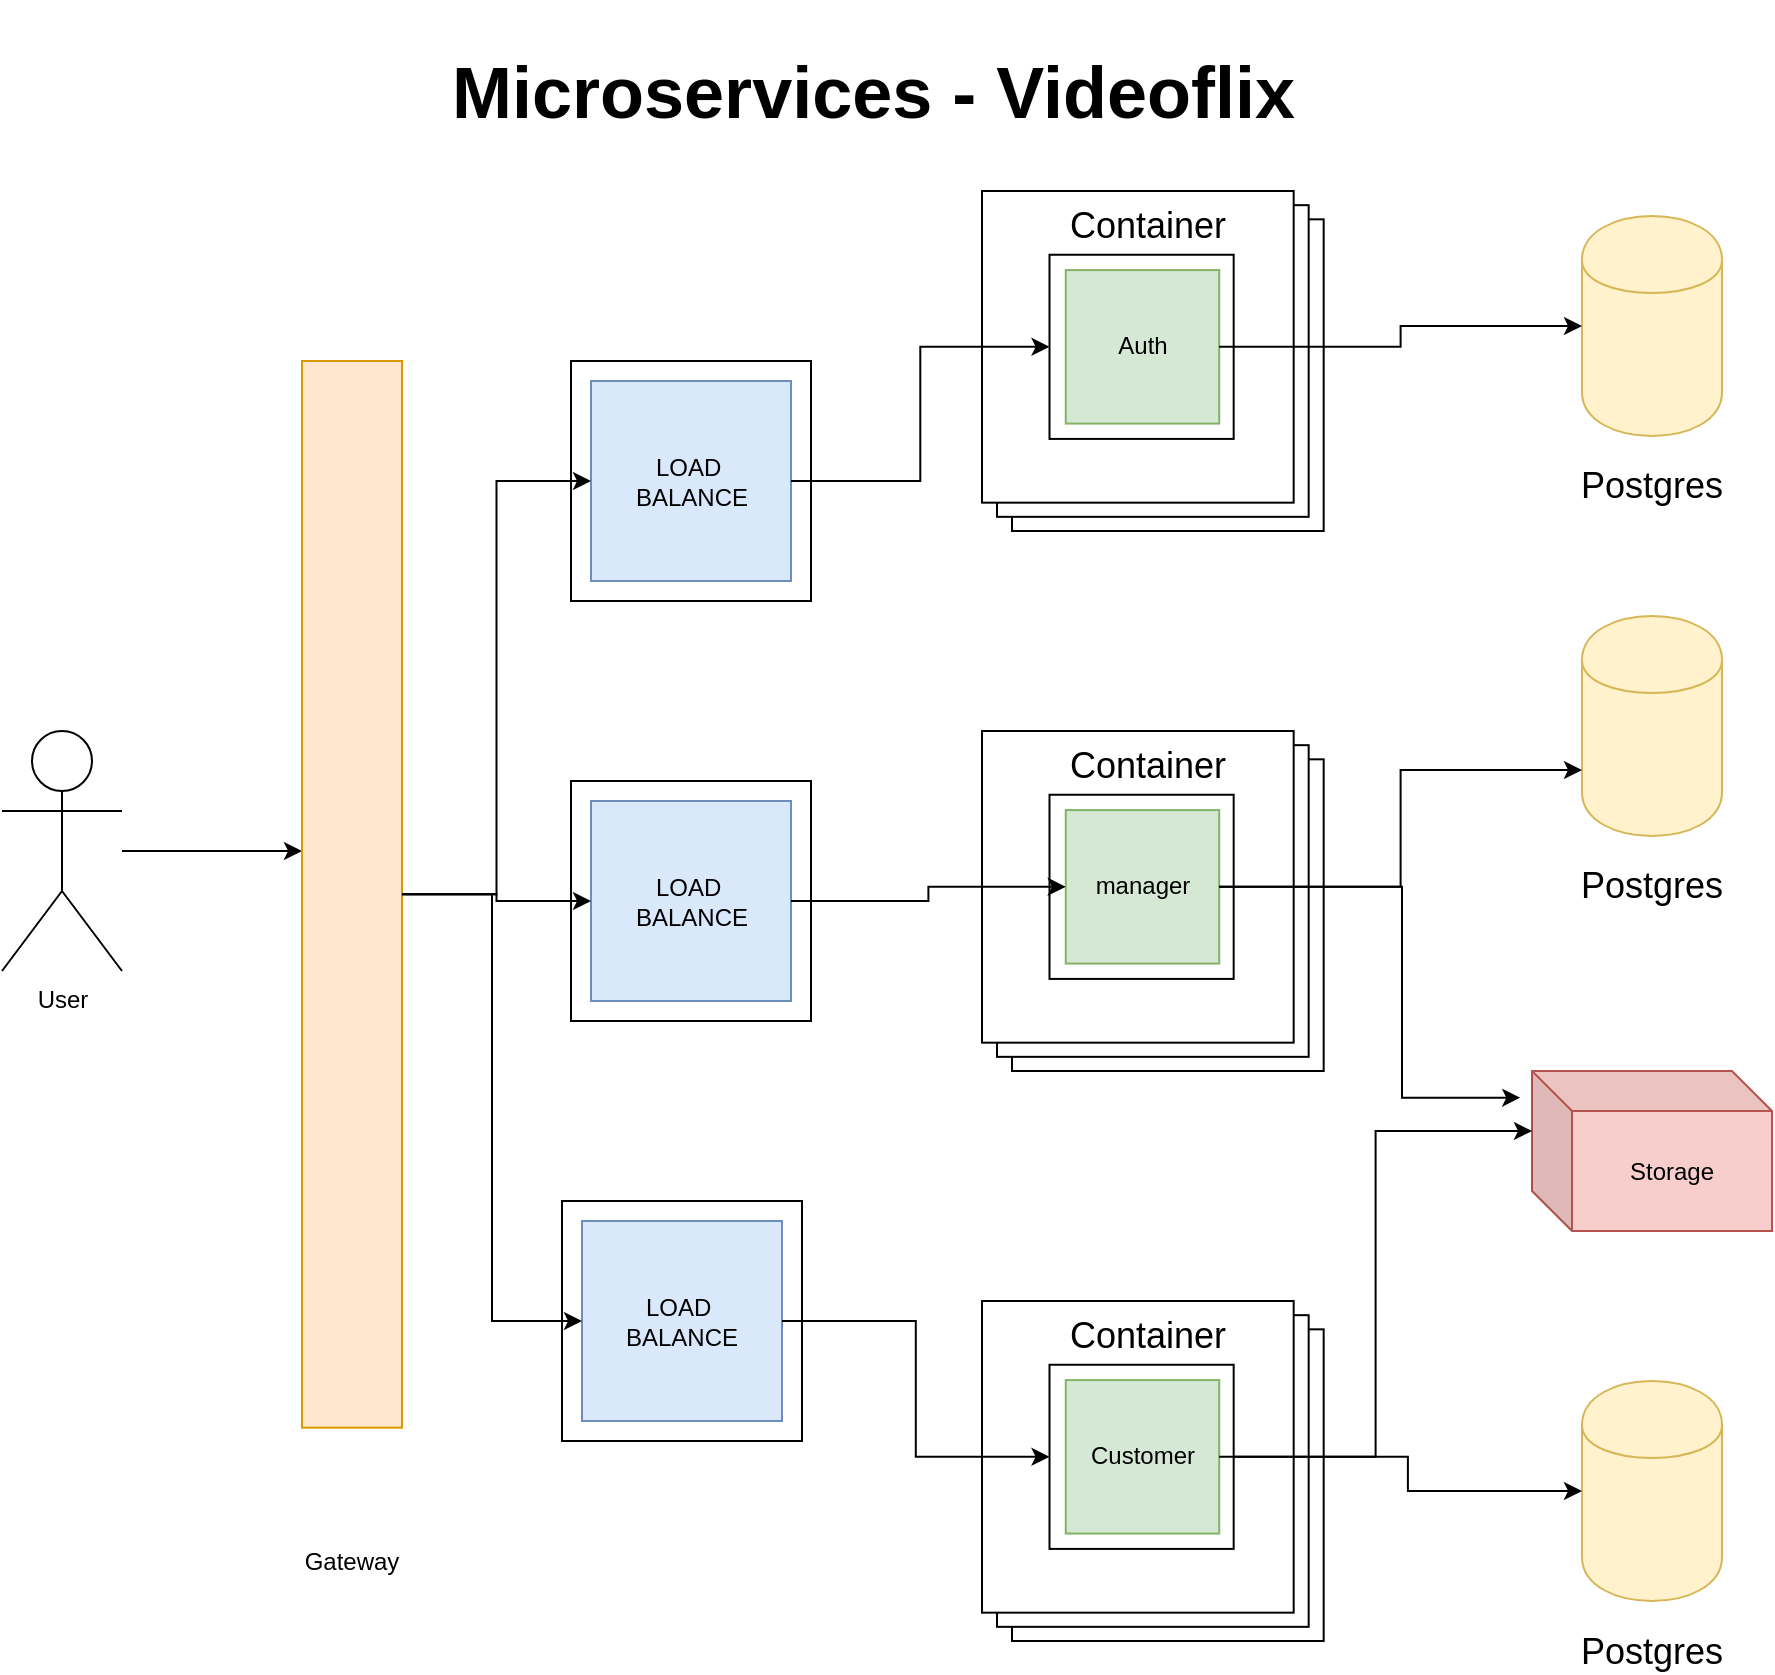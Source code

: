 <mxfile version="12.2.4" pages="1"><diagram id="B6YRkzE7PqpnLVPMP87p" name="Page-1"><mxGraphModel dx="777" dy="376" grid="1" gridSize="10" guides="1" tooltips="1" connect="1" arrows="1" fold="1" page="1" pageScale="1" pageWidth="850" pageHeight="1100" math="0" shadow="0"><root><mxCell id="0"/><mxCell id="1" parent="0"/><mxCell id="52" style="edgeStyle=orthogonalEdgeStyle;rounded=0;orthogonalLoop=1;jettySize=auto;html=1;" parent="1" source="2" edge="1"><mxGeometry relative="1" as="geometry"><mxPoint x="230" y="552.5" as="targetPoint"/></mxGeometry></mxCell><mxCell id="2" value="User" style="shape=umlActor;verticalLabelPosition=bottom;labelBackgroundColor=#ffffff;verticalAlign=top;html=1;outlineConnect=0;" parent="1" vertex="1"><mxGeometry x="80" y="492.5" width="60" height="120" as="geometry"/></mxCell><mxCell id="3" value="&lt;h1&gt;Microservices - Videoflix&lt;/h1&gt;" style="text;html=1;strokeColor=none;fillColor=none;spacing=5;spacingTop=-20;whiteSpace=wrap;overflow=hidden;rounded=0;fontSize=18;" parent="1" vertex="1"><mxGeometry x="300" y="137.5" width="435" height="70" as="geometry"/></mxCell><mxCell id="8" value="" style="group" parent="1" vertex="1" connectable="0"><mxGeometry x="210" y="307.5" width="90" height="640" as="geometry"/></mxCell><mxCell id="4" value="" style="rounded=0;whiteSpace=wrap;html=1;fillColor=#ffe6cc;strokeColor=#d79b00;" parent="8" vertex="1"><mxGeometry x="20" width="50" height="533.333" as="geometry"/></mxCell><mxCell id="5" value="Gateway" style="text;html=1;strokeColor=none;fillColor=none;align=center;verticalAlign=middle;whiteSpace=wrap;rounded=0;" parent="8" vertex="1"><mxGeometry y="560" width="90" height="80" as="geometry"/></mxCell><mxCell id="9" value="" style="group" parent="1" vertex="1" connectable="0"><mxGeometry x="364.5" y="307.5" width="120" height="120" as="geometry"/></mxCell><mxCell id="10" value="" style="whiteSpace=wrap;html=1;aspect=fixed;" parent="9" vertex="1"><mxGeometry width="120" height="120" as="geometry"/></mxCell><mxCell id="11" value="LOAD&amp;nbsp;&lt;br&gt;BALANCE" style="whiteSpace=wrap;html=1;aspect=fixed;fillColor=#dae8fc;strokeColor=#6c8ebf;" parent="9" vertex="1"><mxGeometry x="10" y="10" width="100" height="100" as="geometry"/></mxCell><mxCell id="12" value="" style="group" parent="1" vertex="1" connectable="0"><mxGeometry x="364.5" y="517.5" width="120" height="120" as="geometry"/></mxCell><mxCell id="13" value="" style="whiteSpace=wrap;html=1;aspect=fixed;" parent="12" vertex="1"><mxGeometry width="120" height="120" as="geometry"/></mxCell><mxCell id="14" value="LOAD&amp;nbsp;&lt;br&gt;BALANCE" style="whiteSpace=wrap;html=1;aspect=fixed;fillColor=#dae8fc;strokeColor=#6c8ebf;" parent="12" vertex="1"><mxGeometry x="10" y="10" width="100" height="100" as="geometry"/></mxCell><mxCell id="15" value="" style="group" parent="1" vertex="1" connectable="0"><mxGeometry x="360" y="727.5" width="120" height="120" as="geometry"/></mxCell><mxCell id="16" value="" style="whiteSpace=wrap;html=1;aspect=fixed;" parent="15" vertex="1"><mxGeometry width="120" height="120" as="geometry"/></mxCell><mxCell id="17" value="LOAD&amp;nbsp;&lt;br&gt;BALANCE" style="whiteSpace=wrap;html=1;aspect=fixed;fillColor=#dae8fc;strokeColor=#6c8ebf;" parent="15" vertex="1"><mxGeometry x="10" y="10" width="100" height="100" as="geometry"/></mxCell><mxCell id="18" value="" style="group" parent="1" vertex="1" connectable="0"><mxGeometry x="570" y="222.5" width="180" height="170" as="geometry"/></mxCell><mxCell id="19" value="" style="whiteSpace=wrap;html=1;aspect=fixed;" parent="18" vertex="1"><mxGeometry x="15" y="14.167" width="155.833" height="155.833" as="geometry"/></mxCell><mxCell id="20" value="" style="whiteSpace=wrap;html=1;aspect=fixed;" parent="18" vertex="1"><mxGeometry x="7.5" y="7.083" width="155.833" height="155.833" as="geometry"/></mxCell><mxCell id="21" value="" style="whiteSpace=wrap;html=1;aspect=fixed;" parent="18" vertex="1"><mxGeometry width="155.833" height="155.833" as="geometry"/></mxCell><mxCell id="22" value="" style="group" parent="18" vertex="1" connectable="0"><mxGeometry x="33.75" y="31.875" width="97.5" height="92.083" as="geometry"/></mxCell><mxCell id="23" value="" style="whiteSpace=wrap;html=1;aspect=fixed;" parent="22" vertex="1"><mxGeometry width="92.083" height="92.083" as="geometry"/></mxCell><mxCell id="24" value="Auth" style="whiteSpace=wrap;html=1;aspect=fixed;fillColor=#d5e8d4;strokeColor=#82b366;" parent="22" vertex="1"><mxGeometry x="8.125" y="7.674" width="76.736" height="76.736" as="geometry"/></mxCell><mxCell id="25" value="Container" style="text;html=1;strokeColor=none;fillColor=none;align=center;verticalAlign=middle;whiteSpace=wrap;rounded=0;fontSize=18;" parent="18" vertex="1"><mxGeometry x="48.75" y="7.083" width="67.5" height="21.25" as="geometry"/></mxCell><mxCell id="26" value="" style="group" parent="1" vertex="1" connectable="0"><mxGeometry x="870" y="235" width="70" height="145" as="geometry"/></mxCell><mxCell id="27" value="" style="shape=cylinder;whiteSpace=wrap;html=1;boundedLbl=1;backgroundOutline=1;fontSize=18;fillColor=#fff2cc;strokeColor=#d6b656;" parent="26" vertex="1"><mxGeometry width="70" height="110" as="geometry"/></mxCell><mxCell id="28" value="Postgres" style="text;html=1;strokeColor=none;fillColor=none;align=center;verticalAlign=middle;whiteSpace=wrap;rounded=0;fontSize=18;" parent="26" vertex="1"><mxGeometry x="15" y="125" width="40" height="20" as="geometry"/></mxCell><mxCell id="29" value="" style="group" parent="1" vertex="1" connectable="0"><mxGeometry x="570" y="492.5" width="180" height="170" as="geometry"/></mxCell><mxCell id="30" value="" style="whiteSpace=wrap;html=1;aspect=fixed;" parent="29" vertex="1"><mxGeometry x="15" y="14.167" width="155.833" height="155.833" as="geometry"/></mxCell><mxCell id="31" value="" style="whiteSpace=wrap;html=1;aspect=fixed;" parent="29" vertex="1"><mxGeometry x="7.5" y="7.083" width="155.833" height="155.833" as="geometry"/></mxCell><mxCell id="32" value="" style="whiteSpace=wrap;html=1;aspect=fixed;" parent="29" vertex="1"><mxGeometry width="155.833" height="155.833" as="geometry"/></mxCell><mxCell id="33" value="" style="group" parent="29" vertex="1" connectable="0"><mxGeometry x="33.75" y="31.875" width="97.5" height="92.083" as="geometry"/></mxCell><mxCell id="34" value="" style="whiteSpace=wrap;html=1;aspect=fixed;" parent="33" vertex="1"><mxGeometry width="92.083" height="92.083" as="geometry"/></mxCell><mxCell id="35" value="manager" style="whiteSpace=wrap;html=1;aspect=fixed;fillColor=#d5e8d4;strokeColor=#82b366;" parent="33" vertex="1"><mxGeometry x="8.125" y="7.674" width="76.736" height="76.736" as="geometry"/></mxCell><mxCell id="36" value="Container" style="text;html=1;strokeColor=none;fillColor=none;align=center;verticalAlign=middle;whiteSpace=wrap;rounded=0;fontSize=18;" parent="29" vertex="1"><mxGeometry x="48.75" y="7.083" width="67.5" height="21.25" as="geometry"/></mxCell><mxCell id="37" value="" style="group" parent="1" vertex="1" connectable="0"><mxGeometry x="570" y="777.5" width="180" height="170" as="geometry"/></mxCell><mxCell id="38" value="" style="whiteSpace=wrap;html=1;aspect=fixed;" parent="37" vertex="1"><mxGeometry x="15" y="14.167" width="155.833" height="155.833" as="geometry"/></mxCell><mxCell id="39" value="" style="whiteSpace=wrap;html=1;aspect=fixed;" parent="37" vertex="1"><mxGeometry x="7.5" y="7.083" width="155.833" height="155.833" as="geometry"/></mxCell><mxCell id="40" value="" style="whiteSpace=wrap;html=1;aspect=fixed;" parent="37" vertex="1"><mxGeometry width="155.833" height="155.833" as="geometry"/></mxCell><mxCell id="41" value="" style="group" parent="37" vertex="1" connectable="0"><mxGeometry x="33.75" y="31.875" width="97.5" height="92.083" as="geometry"/></mxCell><mxCell id="42" value="" style="whiteSpace=wrap;html=1;aspect=fixed;" parent="41" vertex="1"><mxGeometry width="92.083" height="92.083" as="geometry"/></mxCell><mxCell id="43" value="Customer" style="whiteSpace=wrap;html=1;aspect=fixed;fillColor=#d5e8d4;strokeColor=#82b366;" parent="41" vertex="1"><mxGeometry x="8.125" y="7.674" width="76.736" height="76.736" as="geometry"/></mxCell><mxCell id="44" value="Container" style="text;html=1;strokeColor=none;fillColor=none;align=center;verticalAlign=middle;whiteSpace=wrap;rounded=0;fontSize=18;" parent="37" vertex="1"><mxGeometry x="48.75" y="7.083" width="67.5" height="21.25" as="geometry"/></mxCell><mxCell id="45" value="" style="group" parent="1" vertex="1" connectable="0"><mxGeometry x="870" y="435" width="70" height="145" as="geometry"/></mxCell><mxCell id="46" value="" style="shape=cylinder;whiteSpace=wrap;html=1;boundedLbl=1;backgroundOutline=1;fontSize=18;fillColor=#fff2cc;strokeColor=#d6b656;" parent="45" vertex="1"><mxGeometry width="70" height="110" as="geometry"/></mxCell><mxCell id="47" value="Postgres" style="text;html=1;strokeColor=none;fillColor=none;align=center;verticalAlign=middle;whiteSpace=wrap;rounded=0;fontSize=18;" parent="45" vertex="1"><mxGeometry x="15" y="125" width="40" height="20" as="geometry"/></mxCell><mxCell id="48" value="" style="group" parent="1" vertex="1" connectable="0"><mxGeometry x="870" y="817.5" width="70" height="145" as="geometry"/></mxCell><mxCell id="49" value="" style="shape=cylinder;whiteSpace=wrap;html=1;boundedLbl=1;backgroundOutline=1;fontSize=18;fillColor=#fff2cc;strokeColor=#d6b656;" parent="48" vertex="1"><mxGeometry width="70" height="110" as="geometry"/></mxCell><mxCell id="50" value="Postgres" style="text;html=1;strokeColor=none;fillColor=none;align=center;verticalAlign=middle;whiteSpace=wrap;rounded=0;fontSize=18;" parent="48" vertex="1"><mxGeometry x="15" y="125" width="40" height="20" as="geometry"/></mxCell><mxCell id="51" value="Storage" style="shape=cube;whiteSpace=wrap;html=1;boundedLbl=1;backgroundOutline=1;darkOpacity=0.05;darkOpacity2=0.1;fillColor=#f8cecc;strokeColor=#b85450;" parent="1" vertex="1"><mxGeometry x="845" y="662.5" width="120" height="80" as="geometry"/></mxCell><mxCell id="56" style="edgeStyle=orthogonalEdgeStyle;rounded=0;orthogonalLoop=1;jettySize=auto;html=1;entryX=0;entryY=0.5;entryDx=0;entryDy=0;" parent="1" source="4" target="14" edge="1"><mxGeometry relative="1" as="geometry"/></mxCell><mxCell id="57" style="edgeStyle=orthogonalEdgeStyle;rounded=0;orthogonalLoop=1;jettySize=auto;html=1;entryX=0;entryY=0.5;entryDx=0;entryDy=0;" parent="1" source="4" target="11" edge="1"><mxGeometry relative="1" as="geometry"/></mxCell><mxCell id="58" style="edgeStyle=orthogonalEdgeStyle;rounded=0;orthogonalLoop=1;jettySize=auto;html=1;entryX=0;entryY=0.5;entryDx=0;entryDy=0;" parent="1" source="4" target="17" edge="1"><mxGeometry relative="1" as="geometry"/></mxCell><mxCell id="59" style="edgeStyle=orthogonalEdgeStyle;rounded=0;orthogonalLoop=1;jettySize=auto;html=1;entryX=0;entryY=0.5;entryDx=0;entryDy=0;" parent="1" source="11" target="23" edge="1"><mxGeometry relative="1" as="geometry"/></mxCell><mxCell id="64" style="edgeStyle=orthogonalEdgeStyle;rounded=0;orthogonalLoop=1;jettySize=auto;html=1;exitX=1;exitY=0.5;exitDx=0;exitDy=0;entryX=0;entryY=0.5;entryDx=0;entryDy=0;" parent="1" source="24" target="27" edge="1"><mxGeometry relative="1" as="geometry"/></mxCell><mxCell id="65" style="edgeStyle=orthogonalEdgeStyle;rounded=0;orthogonalLoop=1;jettySize=auto;html=1;entryX=0;entryY=0.5;entryDx=0;entryDy=0;" parent="1" source="14" target="35" edge="1"><mxGeometry relative="1" as="geometry"/></mxCell><mxCell id="66" style="edgeStyle=orthogonalEdgeStyle;rounded=0;orthogonalLoop=1;jettySize=auto;html=1;exitX=1;exitY=0.5;exitDx=0;exitDy=0;entryX=0;entryY=0.7;entryDx=0;entryDy=0;" parent="1" source="35" target="46" edge="1"><mxGeometry relative="1" as="geometry"/></mxCell><mxCell id="67" style="edgeStyle=orthogonalEdgeStyle;rounded=0;orthogonalLoop=1;jettySize=auto;html=1;exitX=1;exitY=0.5;exitDx=0;exitDy=0;entryX=-0.049;entryY=0.167;entryDx=0;entryDy=0;entryPerimeter=0;" parent="1" source="35" target="51" edge="1"><mxGeometry relative="1" as="geometry"><Array as="points"><mxPoint x="780" y="570.5"/><mxPoint x="780" y="675.5"/></Array></mxGeometry></mxCell><mxCell id="68" style="edgeStyle=orthogonalEdgeStyle;rounded=0;orthogonalLoop=1;jettySize=auto;html=1;exitX=1;exitY=0.5;exitDx=0;exitDy=0;entryX=0;entryY=0.5;entryDx=0;entryDy=0;" parent="1" source="17" target="42" edge="1"><mxGeometry relative="1" as="geometry"/></mxCell><mxCell id="69" style="edgeStyle=orthogonalEdgeStyle;rounded=0;orthogonalLoop=1;jettySize=auto;html=1;exitX=1;exitY=0.5;exitDx=0;exitDy=0;entryX=0;entryY=0.5;entryDx=0;entryDy=0;" parent="1" source="42" target="49" edge="1"><mxGeometry relative="1" as="geometry"/></mxCell><mxCell id="70" style="edgeStyle=orthogonalEdgeStyle;rounded=0;orthogonalLoop=1;jettySize=auto;html=1;exitX=1;exitY=0.5;exitDx=0;exitDy=0;entryX=0;entryY=0;entryDx=0;entryDy=30;entryPerimeter=0;" parent="1" source="43" target="51" edge="1"><mxGeometry relative="1" as="geometry"/></mxCell></root></mxGraphModel></diagram></mxfile>